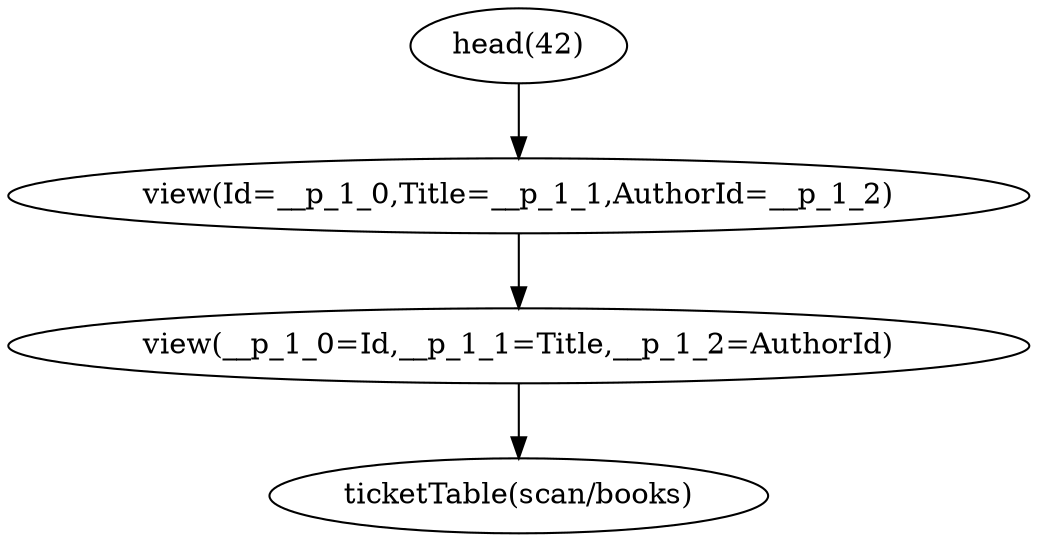 digraph {
"op_0" ["label"="ticketTable(scan/books)"]
"op_1" ["label"="view(__p_1_0=Id,__p_1_1=Title,__p_1_2=AuthorId)"]
"op_2" ["label"="view(Id=__p_1_0,Title=__p_1_1,AuthorId=__p_1_2)"]
"op_3" ["label"="head(42)"]
"op_1" -> "op_0"
"op_2" -> "op_1"
"op_3" -> "op_2"
}